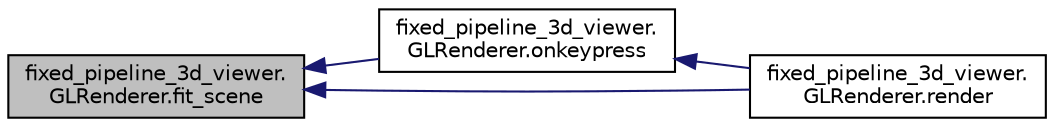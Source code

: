 digraph "fixed_pipeline_3d_viewer.GLRenderer.fit_scene"
{
  edge [fontname="Helvetica",fontsize="10",labelfontname="Helvetica",labelfontsize="10"];
  node [fontname="Helvetica",fontsize="10",shape=record];
  rankdir="LR";
  Node1 [label="fixed_pipeline_3d_viewer.\lGLRenderer.fit_scene",height=0.2,width=0.4,color="black", fillcolor="grey75", style="filled", fontcolor="black"];
  Node1 -> Node2 [dir="back",color="midnightblue",fontsize="10",style="solid",fontname="Helvetica"];
  Node2 [label="fixed_pipeline_3d_viewer.\lGLRenderer.onkeypress",height=0.2,width=0.4,color="black", fillcolor="white", style="filled",URL="$classfixed__pipeline__3d__viewer_1_1_g_l_renderer.html#a342ca7da76df9c1f4403779a4264fc74",tooltip="GLUT keyboard and mouse callbacks ##. "];
  Node2 -> Node3 [dir="back",color="midnightblue",fontsize="10",style="solid",fontname="Helvetica"];
  Node3 [label="fixed_pipeline_3d_viewer.\lGLRenderer.render",height=0.2,width=0.4,color="black", fillcolor="white", style="filled",URL="$classfixed__pipeline__3d__viewer_1_1_g_l_renderer.html#a5dfe5225ce2a1e23d3b55fbe698c82fd"];
  Node1 -> Node3 [dir="back",color="midnightblue",fontsize="10",style="solid",fontname="Helvetica"];
}
